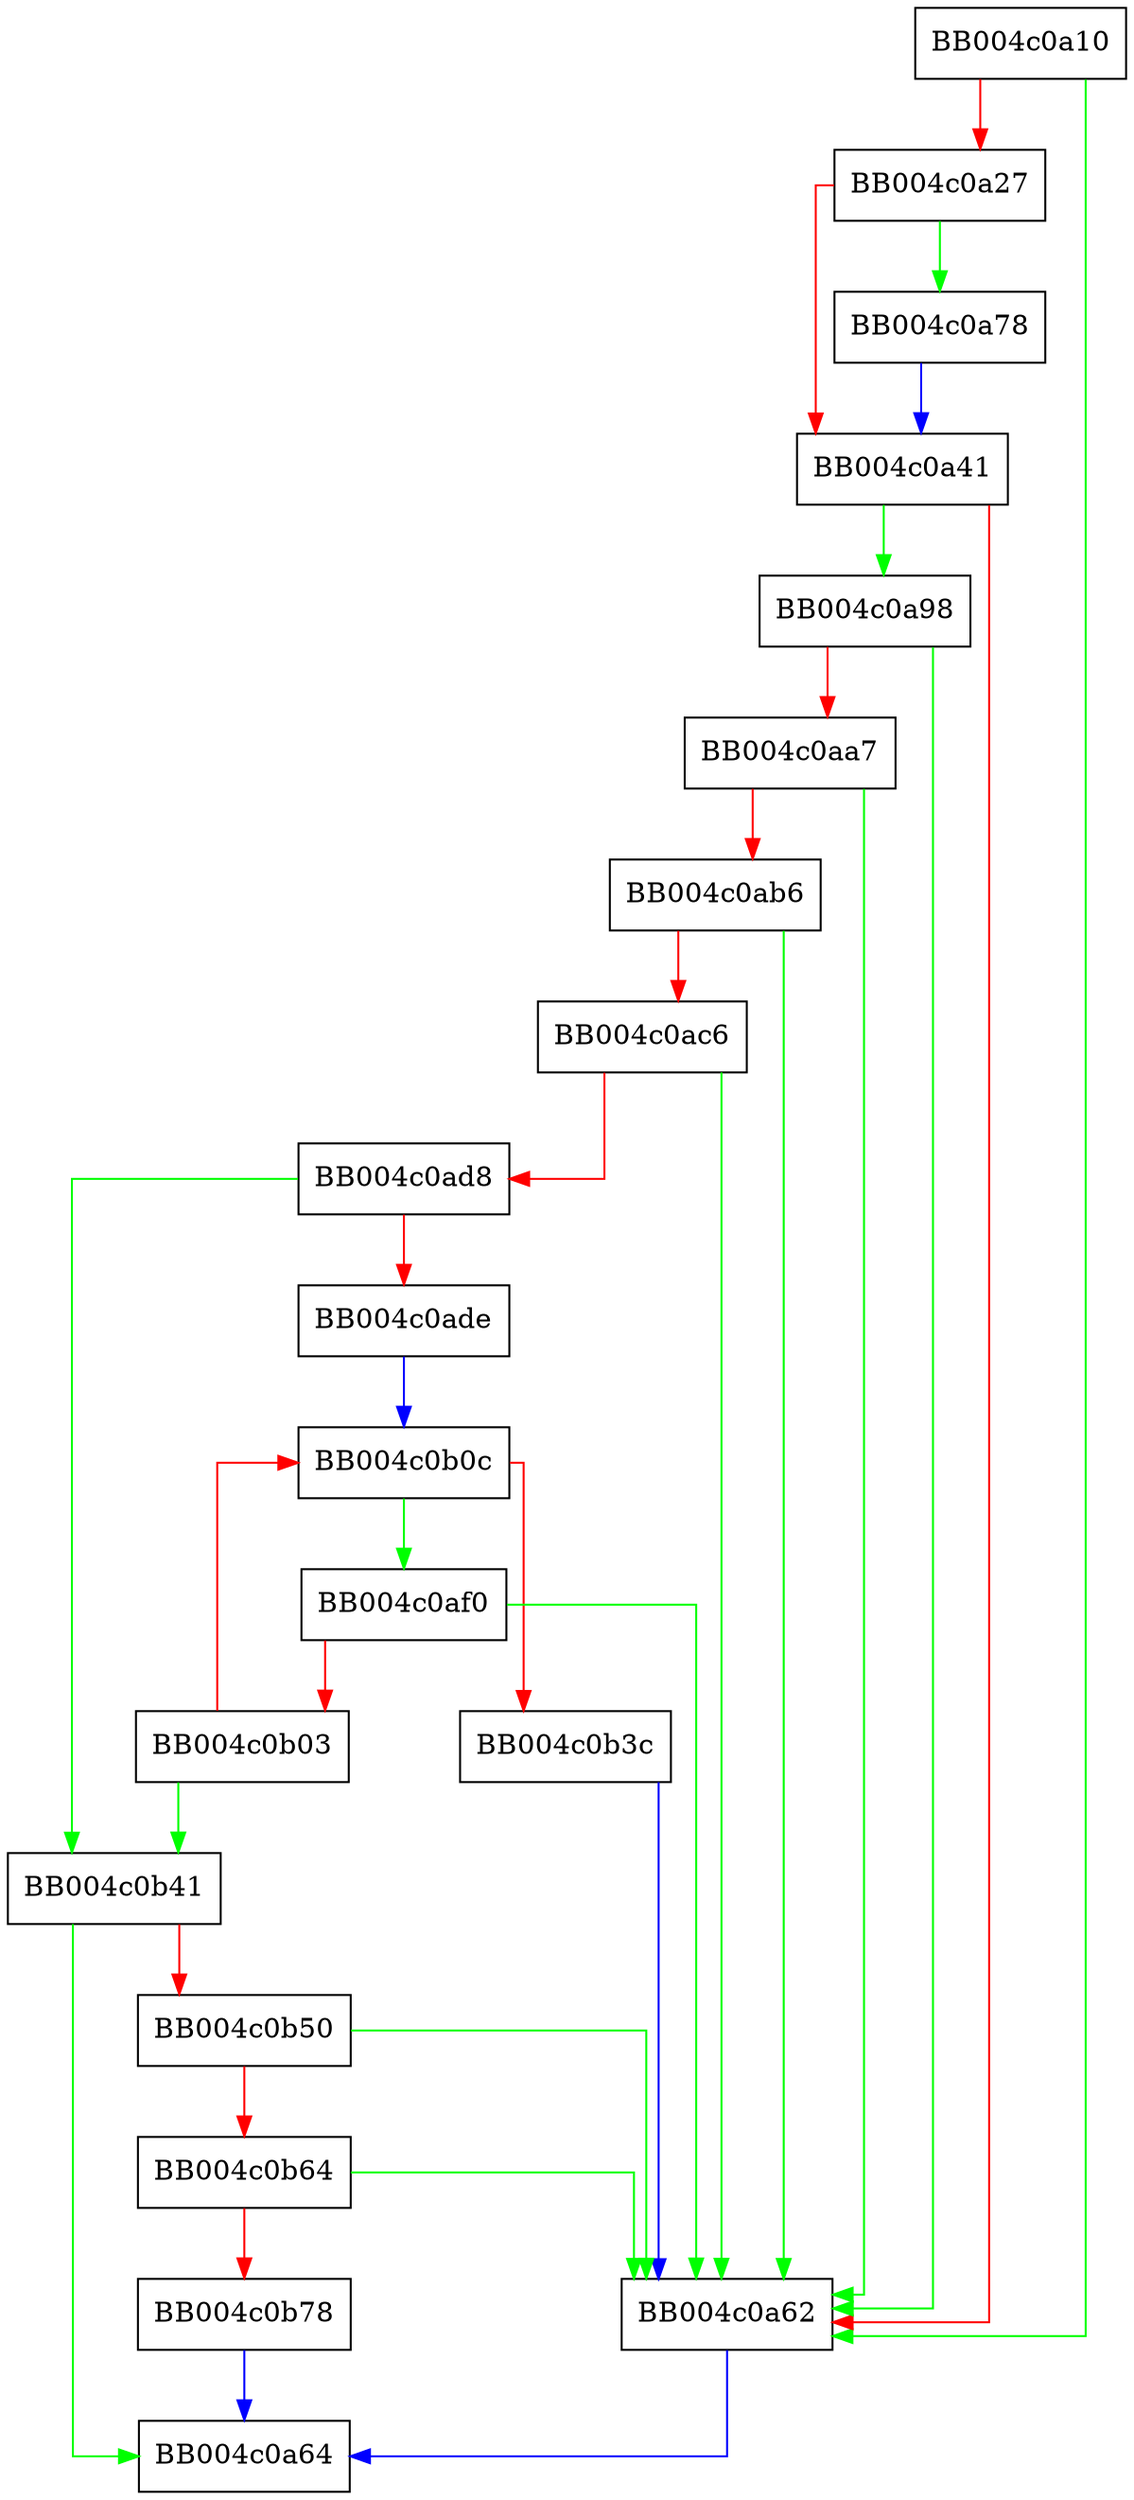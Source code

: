 digraph ossl_quic_wire_encode_frame_ack {
  node [shape="box"];
  graph [splines=ortho];
  BB004c0a10 -> BB004c0a62 [color="green"];
  BB004c0a10 -> BB004c0a27 [color="red"];
  BB004c0a27 -> BB004c0a78 [color="green"];
  BB004c0a27 -> BB004c0a41 [color="red"];
  BB004c0a41 -> BB004c0a98 [color="green"];
  BB004c0a41 -> BB004c0a62 [color="red"];
  BB004c0a62 -> BB004c0a64 [color="blue"];
  BB004c0a78 -> BB004c0a41 [color="blue"];
  BB004c0a98 -> BB004c0a62 [color="green"];
  BB004c0a98 -> BB004c0aa7 [color="red"];
  BB004c0aa7 -> BB004c0a62 [color="green"];
  BB004c0aa7 -> BB004c0ab6 [color="red"];
  BB004c0ab6 -> BB004c0a62 [color="green"];
  BB004c0ab6 -> BB004c0ac6 [color="red"];
  BB004c0ac6 -> BB004c0a62 [color="green"];
  BB004c0ac6 -> BB004c0ad8 [color="red"];
  BB004c0ad8 -> BB004c0b41 [color="green"];
  BB004c0ad8 -> BB004c0ade [color="red"];
  BB004c0ade -> BB004c0b0c [color="blue"];
  BB004c0af0 -> BB004c0a62 [color="green"];
  BB004c0af0 -> BB004c0b03 [color="red"];
  BB004c0b03 -> BB004c0b41 [color="green"];
  BB004c0b03 -> BB004c0b0c [color="red"];
  BB004c0b0c -> BB004c0af0 [color="green"];
  BB004c0b0c -> BB004c0b3c [color="red"];
  BB004c0b3c -> BB004c0a62 [color="blue"];
  BB004c0b41 -> BB004c0a64 [color="green"];
  BB004c0b41 -> BB004c0b50 [color="red"];
  BB004c0b50 -> BB004c0a62 [color="green"];
  BB004c0b50 -> BB004c0b64 [color="red"];
  BB004c0b64 -> BB004c0a62 [color="green"];
  BB004c0b64 -> BB004c0b78 [color="red"];
  BB004c0b78 -> BB004c0a64 [color="blue"];
}